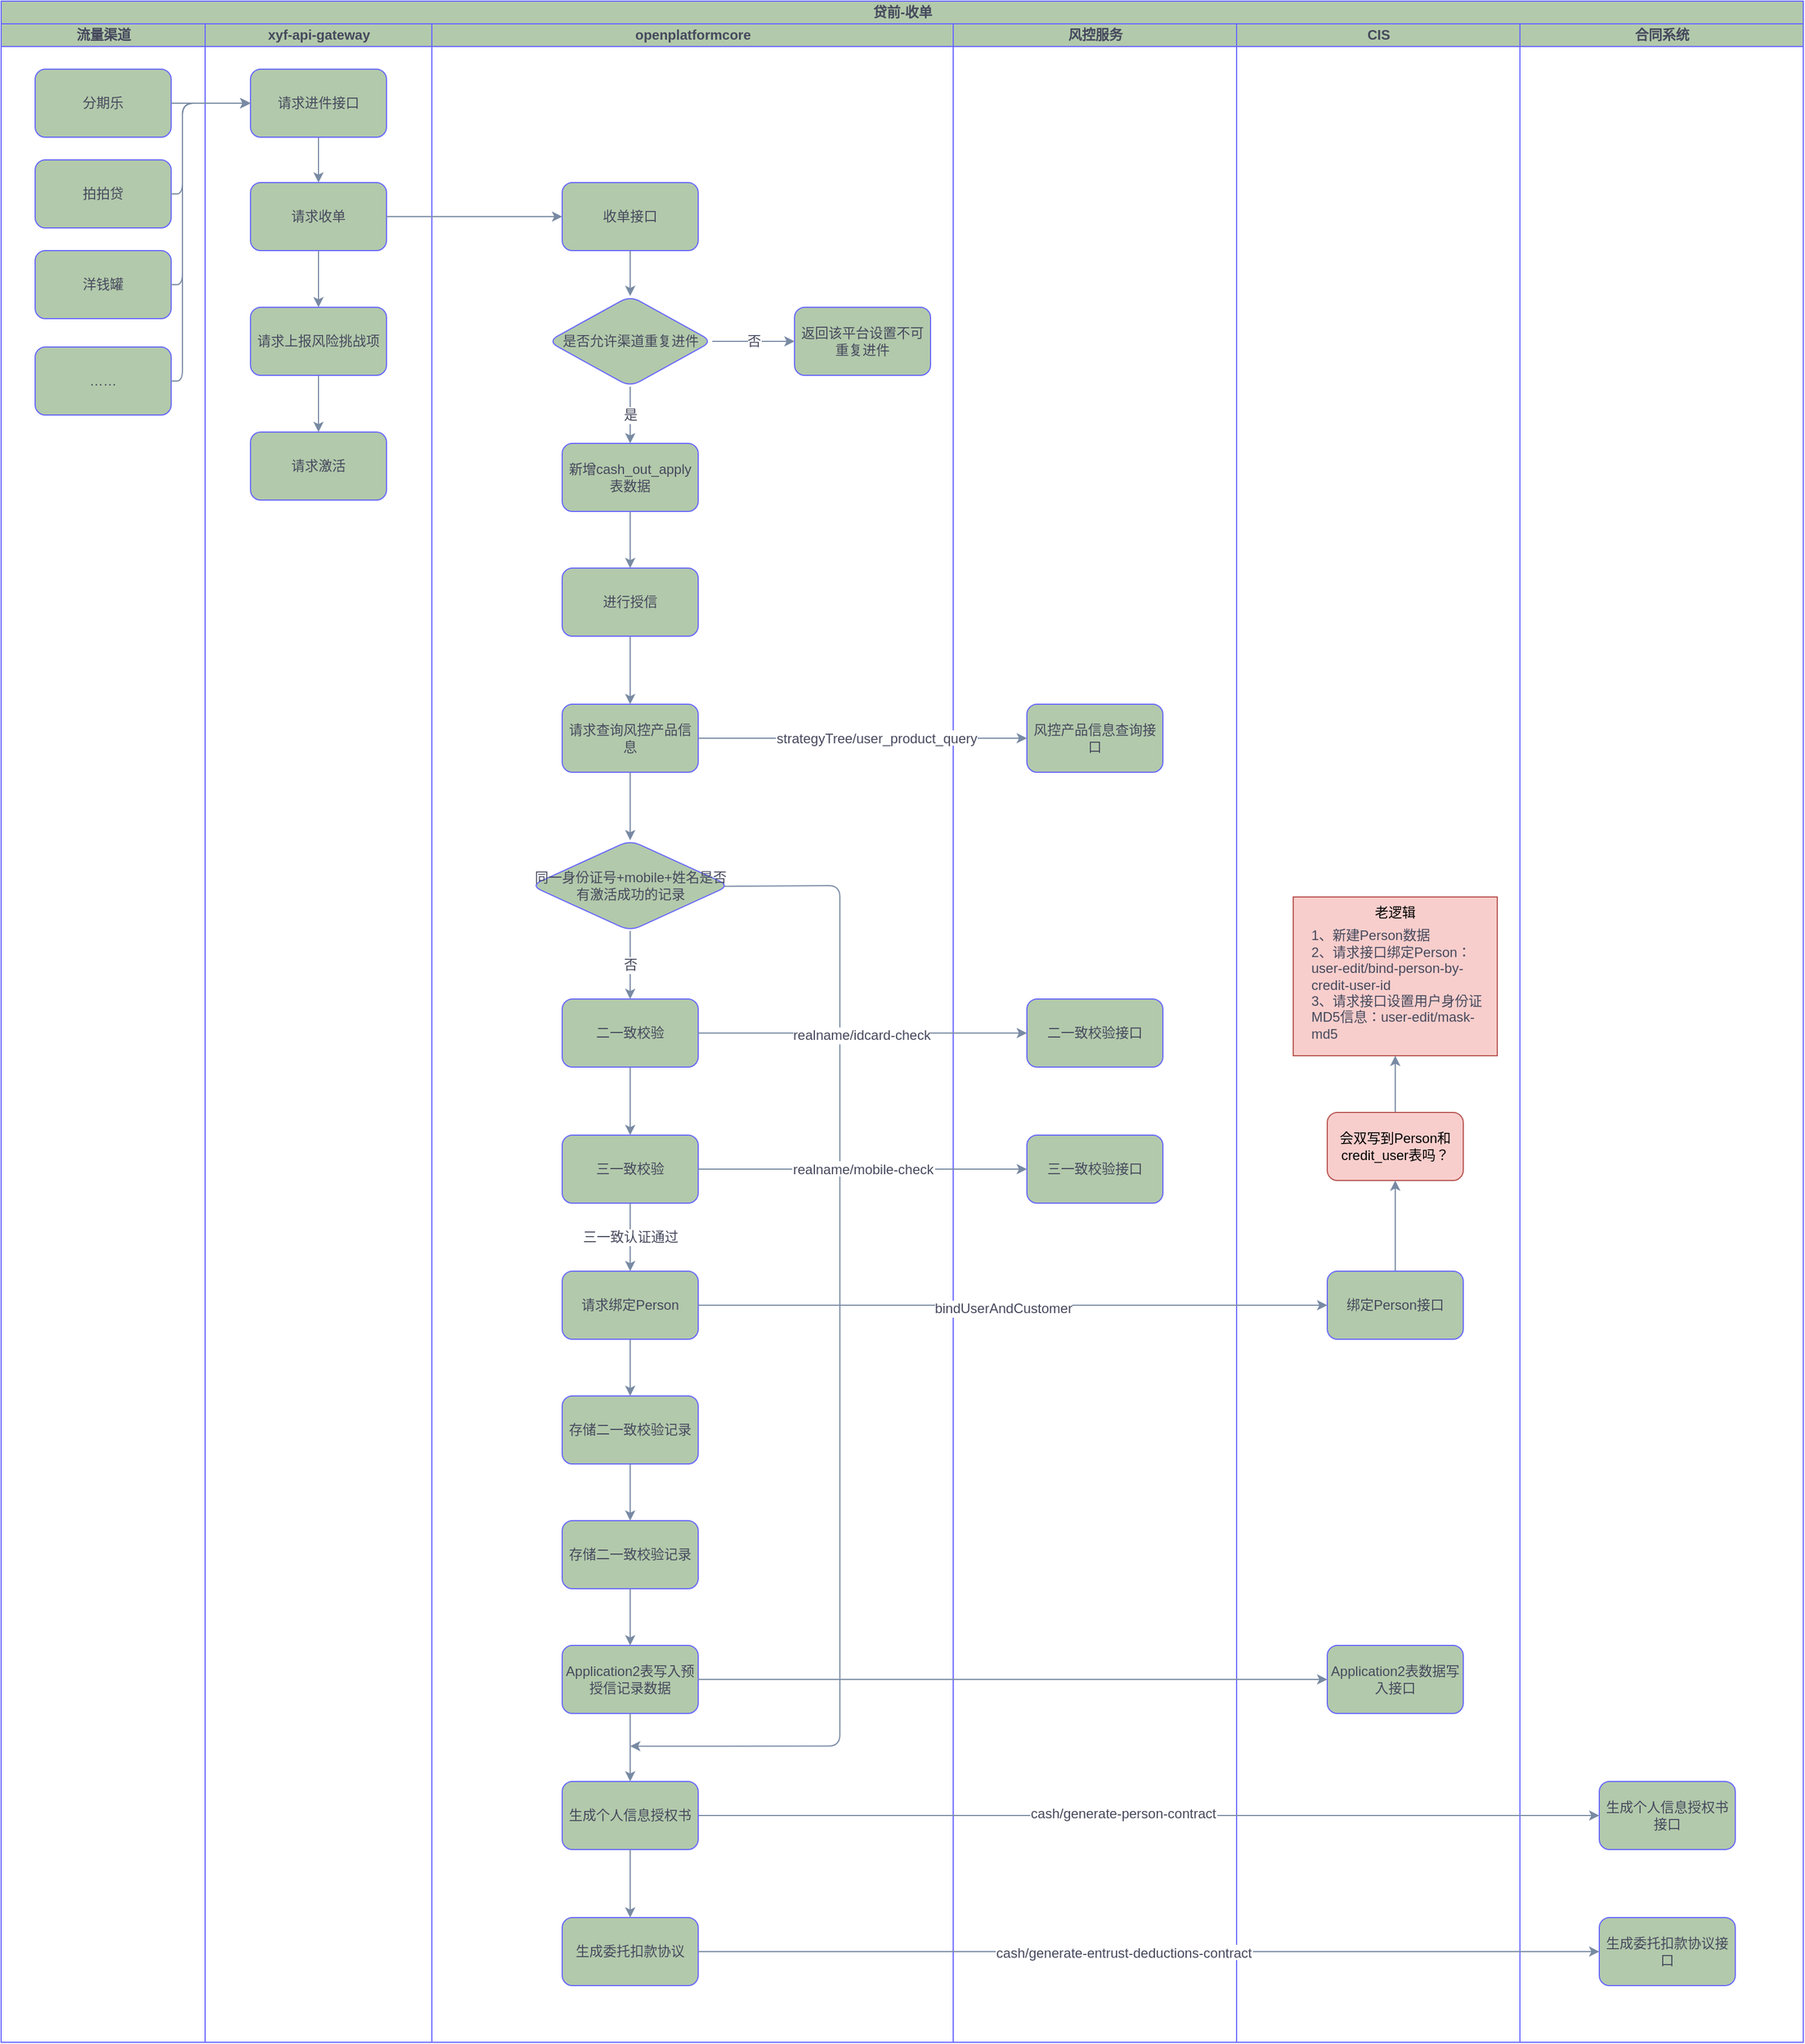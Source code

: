 <mxfile version="23.1.1" type="github">
  <diagram id="prtHgNgQTEPvFCAcTncT" name="Page-1">
    <mxGraphModel dx="1195" dy="634" grid="1" gridSize="10" guides="1" tooltips="1" connect="1" arrows="1" fold="1" page="1" pageScale="1" pageWidth="827" pageHeight="1169" math="0" shadow="0">
      <root>
        <mxCell id="0" />
        <mxCell id="1" parent="0" />
        <mxCell id="uyO0AxVfbgZJURIhpRdT-1" value="贷前-收单" style="swimlane;childLayout=stackLayout;resizeParent=1;resizeParentMax=0;startSize=20;html=1;labelBackgroundColor=none;fillColor=#B2C9AB;strokeColor=#6666FF;fontColor=#46495D;" vertex="1" parent="1">
          <mxGeometry x="160.0" y="220" width="1590" height="1800" as="geometry" />
        </mxCell>
        <mxCell id="uyO0AxVfbgZJURIhpRdT-6" value="流量渠道" style="swimlane;startSize=20;html=1;labelBackgroundColor=none;fillColor=#B2C9AB;strokeColor=#6666FF;fontColor=#46495D;" vertex="1" parent="uyO0AxVfbgZJURIhpRdT-1">
          <mxGeometry y="20" width="180" height="1780" as="geometry" />
        </mxCell>
        <mxCell id="uyO0AxVfbgZJURIhpRdT-7" value="分期乐" style="rounded=1;whiteSpace=wrap;html=1;labelBackgroundColor=none;strokeColor=#6666FF;align=center;verticalAlign=middle;fontFamily=Helvetica;fontSize=12;fontColor=#46495D;startSize=20;fillColor=#B2C9AB;" vertex="1" parent="uyO0AxVfbgZJURIhpRdT-6">
          <mxGeometry x="30.0" y="40" width="120" height="60" as="geometry" />
        </mxCell>
        <mxCell id="uyO0AxVfbgZJURIhpRdT-8" value="拍拍贷" style="rounded=1;whiteSpace=wrap;html=1;labelBackgroundColor=none;strokeColor=#6666FF;align=center;verticalAlign=middle;fontFamily=Helvetica;fontSize=12;fontColor=#46495D;startSize=20;fillColor=#B2C9AB;" vertex="1" parent="uyO0AxVfbgZJURIhpRdT-6">
          <mxGeometry x="30.0" y="120" width="120" height="60" as="geometry" />
        </mxCell>
        <mxCell id="uyO0AxVfbgZJURIhpRdT-9" value="洋钱罐" style="rounded=1;whiteSpace=wrap;html=1;labelBackgroundColor=none;strokeColor=#6666FF;align=center;verticalAlign=middle;fontFamily=Helvetica;fontSize=12;fontColor=#46495D;startSize=20;fillColor=#B2C9AB;" vertex="1" parent="uyO0AxVfbgZJURIhpRdT-6">
          <mxGeometry x="30.0" y="200" width="120" height="60" as="geometry" />
        </mxCell>
        <mxCell id="uyO0AxVfbgZJURIhpRdT-10" value="……" style="rounded=1;whiteSpace=wrap;html=1;labelBackgroundColor=none;strokeColor=#6666FF;align=center;verticalAlign=middle;fontFamily=Helvetica;fontSize=12;fontColor=#46495D;startSize=20;fillColor=#B2C9AB;" vertex="1" parent="uyO0AxVfbgZJURIhpRdT-6">
          <mxGeometry x="30.0" y="285" width="120" height="60" as="geometry" />
        </mxCell>
        <mxCell id="uyO0AxVfbgZJURIhpRdT-2" value="xyf-api-gateway" style="swimlane;startSize=20;html=1;labelBackgroundColor=none;fillColor=#B2C9AB;strokeColor=#6666FF;fontColor=#46495D;" vertex="1" parent="uyO0AxVfbgZJURIhpRdT-1">
          <mxGeometry x="180" y="20" width="200" height="1780" as="geometry" />
        </mxCell>
        <mxCell id="uyO0AxVfbgZJURIhpRdT-19" style="edgeStyle=orthogonalEdgeStyle;shape=connector;curved=0;rounded=1;orthogonalLoop=1;jettySize=auto;html=1;entryX=0.5;entryY=0;entryDx=0;entryDy=0;labelBackgroundColor=default;strokeColor=#788AA3;align=center;verticalAlign=middle;fontFamily=Helvetica;fontSize=12;fontColor=#46495D;endArrow=classic;startSize=20;fillColor=#B2C9AB;" edge="1" parent="uyO0AxVfbgZJURIhpRdT-2" source="uyO0AxVfbgZJURIhpRdT-5" target="uyO0AxVfbgZJURIhpRdT-18">
          <mxGeometry relative="1" as="geometry" />
        </mxCell>
        <mxCell id="uyO0AxVfbgZJURIhpRdT-5" value="请求进件接口" style="rounded=1;whiteSpace=wrap;html=1;labelBackgroundColor=none;strokeColor=#6666FF;align=center;verticalAlign=middle;fontFamily=Helvetica;fontSize=12;fontColor=#46495D;startSize=20;fillColor=#B2C9AB;" vertex="1" parent="uyO0AxVfbgZJURIhpRdT-2">
          <mxGeometry x="40.0" y="40" width="120" height="60" as="geometry" />
        </mxCell>
        <mxCell id="uyO0AxVfbgZJURIhpRdT-23" value="" style="edgeStyle=orthogonalEdgeStyle;shape=connector;curved=0;rounded=1;orthogonalLoop=1;jettySize=auto;html=1;labelBackgroundColor=default;strokeColor=#788AA3;align=center;verticalAlign=middle;fontFamily=Helvetica;fontSize=12;fontColor=#46495D;endArrow=classic;startSize=20;fillColor=#B2C9AB;" edge="1" parent="uyO0AxVfbgZJURIhpRdT-2" source="uyO0AxVfbgZJURIhpRdT-18" target="uyO0AxVfbgZJURIhpRdT-22">
          <mxGeometry relative="1" as="geometry" />
        </mxCell>
        <mxCell id="uyO0AxVfbgZJURIhpRdT-18" value="请求收单" style="rounded=1;whiteSpace=wrap;html=1;labelBackgroundColor=none;strokeColor=#6666FF;align=center;verticalAlign=middle;fontFamily=Helvetica;fontSize=12;fontColor=#46495D;startSize=20;fillColor=#B2C9AB;" vertex="1" parent="uyO0AxVfbgZJURIhpRdT-2">
          <mxGeometry x="40.0" y="140" width="120" height="60" as="geometry" />
        </mxCell>
        <mxCell id="uyO0AxVfbgZJURIhpRdT-25" style="edgeStyle=orthogonalEdgeStyle;shape=connector;curved=0;rounded=1;orthogonalLoop=1;jettySize=auto;html=1;entryX=0.5;entryY=0;entryDx=0;entryDy=0;labelBackgroundColor=default;strokeColor=#788AA3;align=center;verticalAlign=middle;fontFamily=Helvetica;fontSize=12;fontColor=#46495D;endArrow=classic;startSize=20;fillColor=#B2C9AB;" edge="1" parent="uyO0AxVfbgZJURIhpRdT-2" source="uyO0AxVfbgZJURIhpRdT-22" target="uyO0AxVfbgZJURIhpRdT-24">
          <mxGeometry relative="1" as="geometry" />
        </mxCell>
        <mxCell id="uyO0AxVfbgZJURIhpRdT-22" value="请求上报风险挑战项" style="rounded=1;whiteSpace=wrap;html=1;labelBackgroundColor=none;strokeColor=#6666FF;align=center;verticalAlign=middle;fontFamily=Helvetica;fontSize=12;fontColor=#46495D;startSize=20;fillColor=#B2C9AB;" vertex="1" parent="uyO0AxVfbgZJURIhpRdT-2">
          <mxGeometry x="40.0" y="250" width="120" height="60" as="geometry" />
        </mxCell>
        <mxCell id="uyO0AxVfbgZJURIhpRdT-24" value="请求激活" style="rounded=1;whiteSpace=wrap;html=1;labelBackgroundColor=none;strokeColor=#6666FF;align=center;verticalAlign=middle;fontFamily=Helvetica;fontSize=12;fontColor=#46495D;startSize=20;fillColor=#B2C9AB;" vertex="1" parent="uyO0AxVfbgZJURIhpRdT-2">
          <mxGeometry x="40.0" y="360" width="120" height="60" as="geometry" />
        </mxCell>
        <mxCell id="uyO0AxVfbgZJURIhpRdT-3" value="openplatformcore" style="swimlane;startSize=20;html=1;labelBackgroundColor=none;fillColor=#B2C9AB;strokeColor=#6666FF;fontColor=#46495D;" vertex="1" parent="uyO0AxVfbgZJURIhpRdT-1">
          <mxGeometry x="380" y="20" width="460" height="1780" as="geometry" />
        </mxCell>
        <mxCell id="uyO0AxVfbgZJURIhpRdT-27" value="" style="edgeStyle=orthogonalEdgeStyle;shape=connector;curved=0;rounded=1;orthogonalLoop=1;jettySize=auto;html=1;labelBackgroundColor=default;strokeColor=#788AA3;align=center;verticalAlign=middle;fontFamily=Helvetica;fontSize=12;fontColor=#46495D;endArrow=classic;startSize=20;fillColor=#B2C9AB;" edge="1" parent="uyO0AxVfbgZJURIhpRdT-3" source="uyO0AxVfbgZJURIhpRdT-20" target="uyO0AxVfbgZJURIhpRdT-26">
          <mxGeometry relative="1" as="geometry" />
        </mxCell>
        <mxCell id="uyO0AxVfbgZJURIhpRdT-20" value="收单接口" style="rounded=1;whiteSpace=wrap;html=1;labelBackgroundColor=none;strokeColor=#6666FF;align=center;verticalAlign=middle;fontFamily=Helvetica;fontSize=12;fontColor=#46495D;startSize=20;fillColor=#B2C9AB;" vertex="1" parent="uyO0AxVfbgZJURIhpRdT-3">
          <mxGeometry x="115.0" y="140" width="120" height="60" as="geometry" />
        </mxCell>
        <mxCell id="uyO0AxVfbgZJURIhpRdT-29" value="否" style="edgeStyle=orthogonalEdgeStyle;shape=connector;curved=0;rounded=1;orthogonalLoop=1;jettySize=auto;html=1;labelBackgroundColor=default;strokeColor=#788AA3;align=center;verticalAlign=middle;fontFamily=Helvetica;fontSize=12;fontColor=#46495D;endArrow=classic;startSize=20;fillColor=#B2C9AB;" edge="1" parent="uyO0AxVfbgZJURIhpRdT-3" source="uyO0AxVfbgZJURIhpRdT-26" target="uyO0AxVfbgZJURIhpRdT-28">
          <mxGeometry relative="1" as="geometry" />
        </mxCell>
        <mxCell id="uyO0AxVfbgZJURIhpRdT-31" value="是" style="edgeStyle=orthogonalEdgeStyle;shape=connector;curved=0;rounded=1;orthogonalLoop=1;jettySize=auto;html=1;labelBackgroundColor=default;strokeColor=#788AA3;align=center;verticalAlign=middle;fontFamily=Helvetica;fontSize=12;fontColor=#46495D;endArrow=classic;startSize=20;fillColor=#B2C9AB;" edge="1" parent="uyO0AxVfbgZJURIhpRdT-3" source="uyO0AxVfbgZJURIhpRdT-26" target="uyO0AxVfbgZJURIhpRdT-30">
          <mxGeometry relative="1" as="geometry" />
        </mxCell>
        <mxCell id="uyO0AxVfbgZJURIhpRdT-26" value="是否允许渠道重复进件" style="rhombus;whiteSpace=wrap;html=1;fillColor=#B2C9AB;strokeColor=#6666FF;fontColor=#46495D;rounded=1;labelBackgroundColor=none;startSize=20;" vertex="1" parent="uyO0AxVfbgZJURIhpRdT-3">
          <mxGeometry x="102.5" y="240" width="145" height="80" as="geometry" />
        </mxCell>
        <mxCell id="uyO0AxVfbgZJURIhpRdT-28" value="返回该平台设置不可重复进件" style="whiteSpace=wrap;fillColor=#B2C9AB;strokeColor=#6666FF;fontColor=#46495D;rounded=1;labelBackgroundColor=none;startSize=20;" vertex="1" parent="uyO0AxVfbgZJURIhpRdT-3">
          <mxGeometry x="320" y="250" width="120" height="60" as="geometry" />
        </mxCell>
        <mxCell id="uyO0AxVfbgZJURIhpRdT-33" value="" style="edgeStyle=orthogonalEdgeStyle;shape=connector;curved=0;rounded=1;orthogonalLoop=1;jettySize=auto;html=1;labelBackgroundColor=default;strokeColor=#788AA3;align=center;verticalAlign=middle;fontFamily=Helvetica;fontSize=12;fontColor=#46495D;endArrow=classic;startSize=20;fillColor=#B2C9AB;" edge="1" parent="uyO0AxVfbgZJURIhpRdT-3" source="uyO0AxVfbgZJURIhpRdT-30" target="uyO0AxVfbgZJURIhpRdT-32">
          <mxGeometry relative="1" as="geometry" />
        </mxCell>
        <mxCell id="uyO0AxVfbgZJURIhpRdT-30" value="新增cash_out_apply表数据" style="whiteSpace=wrap;html=1;fillColor=#B2C9AB;strokeColor=#6666FF;fontColor=#46495D;rounded=1;labelBackgroundColor=none;startSize=20;" vertex="1" parent="uyO0AxVfbgZJURIhpRdT-3">
          <mxGeometry x="115" y="370" width="120" height="60" as="geometry" />
        </mxCell>
        <mxCell id="uyO0AxVfbgZJURIhpRdT-35" value="" style="edgeStyle=orthogonalEdgeStyle;shape=connector;curved=0;rounded=1;orthogonalLoop=1;jettySize=auto;html=1;labelBackgroundColor=default;strokeColor=#788AA3;align=center;verticalAlign=middle;fontFamily=Helvetica;fontSize=12;fontColor=#46495D;endArrow=classic;startSize=20;fillColor=#B2C9AB;" edge="1" parent="uyO0AxVfbgZJURIhpRdT-3" source="uyO0AxVfbgZJURIhpRdT-32" target="uyO0AxVfbgZJURIhpRdT-34">
          <mxGeometry relative="1" as="geometry" />
        </mxCell>
        <mxCell id="uyO0AxVfbgZJURIhpRdT-32" value="进行授信" style="whiteSpace=wrap;html=1;fillColor=#B2C9AB;strokeColor=#6666FF;fontColor=#46495D;rounded=1;labelBackgroundColor=none;startSize=20;" vertex="1" parent="uyO0AxVfbgZJURIhpRdT-3">
          <mxGeometry x="115" y="480" width="120" height="60" as="geometry" />
        </mxCell>
        <mxCell id="uyO0AxVfbgZJURIhpRdT-42" value="" style="edgeStyle=orthogonalEdgeStyle;shape=connector;curved=0;rounded=1;orthogonalLoop=1;jettySize=auto;html=1;labelBackgroundColor=default;strokeColor=#788AA3;align=center;verticalAlign=middle;fontFamily=Helvetica;fontSize=12;fontColor=#46495D;endArrow=classic;startSize=20;fillColor=#B2C9AB;" edge="1" parent="uyO0AxVfbgZJURIhpRdT-3" source="uyO0AxVfbgZJURIhpRdT-34" target="uyO0AxVfbgZJURIhpRdT-41">
          <mxGeometry relative="1" as="geometry" />
        </mxCell>
        <mxCell id="uyO0AxVfbgZJURIhpRdT-34" value="请求查询风控产品信息" style="whiteSpace=wrap;html=1;fillColor=#B2C9AB;strokeColor=#6666FF;fontColor=#46495D;rounded=1;labelBackgroundColor=none;startSize=20;" vertex="1" parent="uyO0AxVfbgZJURIhpRdT-3">
          <mxGeometry x="115" y="600" width="120" height="60" as="geometry" />
        </mxCell>
        <mxCell id="uyO0AxVfbgZJURIhpRdT-45" value="否" style="edgeStyle=orthogonalEdgeStyle;shape=connector;curved=0;rounded=1;orthogonalLoop=1;jettySize=auto;html=1;labelBackgroundColor=default;strokeColor=#788AA3;align=center;verticalAlign=middle;fontFamily=Helvetica;fontSize=12;fontColor=#46495D;endArrow=classic;startSize=20;fillColor=#B2C9AB;" edge="1" parent="uyO0AxVfbgZJURIhpRdT-3" source="uyO0AxVfbgZJURIhpRdT-41" target="uyO0AxVfbgZJURIhpRdT-44">
          <mxGeometry relative="1" as="geometry" />
        </mxCell>
        <mxCell id="uyO0AxVfbgZJURIhpRdT-86" style="edgeStyle=orthogonalEdgeStyle;shape=connector;curved=0;rounded=1;orthogonalLoop=1;jettySize=auto;html=1;labelBackgroundColor=default;strokeColor=#788AA3;align=center;verticalAlign=middle;fontFamily=Helvetica;fontSize=12;fontColor=#46495D;endArrow=classic;startSize=20;fillColor=#B2C9AB;exitX=0.963;exitY=0.507;exitDx=0;exitDy=0;exitPerimeter=0;" edge="1" parent="uyO0AxVfbgZJURIhpRdT-3" source="uyO0AxVfbgZJURIhpRdT-41">
          <mxGeometry relative="1" as="geometry">
            <mxPoint x="175" y="1518.833" as="targetPoint" />
            <mxPoint x="262.5" y="748" as="sourcePoint" />
            <Array as="points">
              <mxPoint x="262" y="761" />
              <mxPoint x="360" y="760" />
              <mxPoint x="360" y="1519" />
            </Array>
          </mxGeometry>
        </mxCell>
        <mxCell id="uyO0AxVfbgZJURIhpRdT-41" value="同一身份证号+mobile+姓名是否有激活成功的记录" style="rhombus;whiteSpace=wrap;html=1;fillColor=#B2C9AB;strokeColor=#6666FF;fontColor=#46495D;rounded=1;labelBackgroundColor=none;startSize=20;" vertex="1" parent="uyO0AxVfbgZJURIhpRdT-3">
          <mxGeometry x="87.5" y="720" width="175" height="80" as="geometry" />
        </mxCell>
        <mxCell id="uyO0AxVfbgZJURIhpRdT-50" value="" style="edgeStyle=orthogonalEdgeStyle;shape=connector;curved=0;rounded=1;orthogonalLoop=1;jettySize=auto;html=1;labelBackgroundColor=default;strokeColor=#788AA3;align=center;verticalAlign=middle;fontFamily=Helvetica;fontSize=12;fontColor=#46495D;endArrow=classic;startSize=20;fillColor=#B2C9AB;" edge="1" parent="uyO0AxVfbgZJURIhpRdT-3" source="uyO0AxVfbgZJURIhpRdT-44" target="uyO0AxVfbgZJURIhpRdT-49">
          <mxGeometry relative="1" as="geometry" />
        </mxCell>
        <mxCell id="uyO0AxVfbgZJURIhpRdT-44" value="二一致校验" style="whiteSpace=wrap;html=1;fillColor=#B2C9AB;strokeColor=#6666FF;fontColor=#46495D;rounded=1;labelBackgroundColor=none;startSize=20;" vertex="1" parent="uyO0AxVfbgZJURIhpRdT-3">
          <mxGeometry x="115" y="860" width="120" height="60" as="geometry" />
        </mxCell>
        <mxCell id="uyO0AxVfbgZJURIhpRdT-55" value="三一致认证通过" style="edgeStyle=orthogonalEdgeStyle;shape=connector;curved=0;rounded=1;orthogonalLoop=1;jettySize=auto;html=1;labelBackgroundColor=default;strokeColor=#788AA3;align=center;verticalAlign=middle;fontFamily=Helvetica;fontSize=12;fontColor=#46495D;endArrow=classic;startSize=20;fillColor=#B2C9AB;" edge="1" parent="uyO0AxVfbgZJURIhpRdT-3" source="uyO0AxVfbgZJURIhpRdT-49" target="uyO0AxVfbgZJURIhpRdT-54">
          <mxGeometry relative="1" as="geometry" />
        </mxCell>
        <mxCell id="uyO0AxVfbgZJURIhpRdT-49" value="三一致校验" style="whiteSpace=wrap;html=1;fillColor=#B2C9AB;strokeColor=#6666FF;fontColor=#46495D;rounded=1;labelBackgroundColor=none;startSize=20;" vertex="1" parent="uyO0AxVfbgZJURIhpRdT-3">
          <mxGeometry x="115" y="980" width="120" height="60" as="geometry" />
        </mxCell>
        <mxCell id="uyO0AxVfbgZJURIhpRdT-68" value="" style="edgeStyle=orthogonalEdgeStyle;shape=connector;curved=0;rounded=1;orthogonalLoop=1;jettySize=auto;html=1;labelBackgroundColor=default;strokeColor=#788AA3;align=center;verticalAlign=middle;fontFamily=Helvetica;fontSize=12;fontColor=#46495D;endArrow=classic;startSize=20;fillColor=#B2C9AB;" edge="1" parent="uyO0AxVfbgZJURIhpRdT-3" source="uyO0AxVfbgZJURIhpRdT-54" target="uyO0AxVfbgZJURIhpRdT-67">
          <mxGeometry relative="1" as="geometry" />
        </mxCell>
        <mxCell id="uyO0AxVfbgZJURIhpRdT-54" value="请求绑定Person" style="whiteSpace=wrap;html=1;fillColor=#B2C9AB;strokeColor=#6666FF;fontColor=#46495D;rounded=1;labelBackgroundColor=none;startSize=20;" vertex="1" parent="uyO0AxVfbgZJURIhpRdT-3">
          <mxGeometry x="115" y="1100" width="120" height="60" as="geometry" />
        </mxCell>
        <mxCell id="uyO0AxVfbgZJURIhpRdT-70" value="" style="edgeStyle=orthogonalEdgeStyle;shape=connector;curved=0;rounded=1;orthogonalLoop=1;jettySize=auto;html=1;labelBackgroundColor=default;strokeColor=#788AA3;align=center;verticalAlign=middle;fontFamily=Helvetica;fontSize=12;fontColor=#46495D;endArrow=classic;startSize=20;fillColor=#B2C9AB;" edge="1" parent="uyO0AxVfbgZJURIhpRdT-3" source="uyO0AxVfbgZJURIhpRdT-67" target="uyO0AxVfbgZJURIhpRdT-69">
          <mxGeometry relative="1" as="geometry" />
        </mxCell>
        <mxCell id="uyO0AxVfbgZJURIhpRdT-67" value="存储二一致校验记录" style="whiteSpace=wrap;html=1;fillColor=#B2C9AB;strokeColor=#6666FF;fontColor=#46495D;rounded=1;labelBackgroundColor=none;startSize=20;" vertex="1" parent="uyO0AxVfbgZJURIhpRdT-3">
          <mxGeometry x="115" y="1210" width="120" height="60" as="geometry" />
        </mxCell>
        <mxCell id="uyO0AxVfbgZJURIhpRdT-72" value="" style="edgeStyle=orthogonalEdgeStyle;shape=connector;curved=0;rounded=1;orthogonalLoop=1;jettySize=auto;html=1;labelBackgroundColor=default;strokeColor=#788AA3;align=center;verticalAlign=middle;fontFamily=Helvetica;fontSize=12;fontColor=#46495D;endArrow=classic;startSize=20;fillColor=#B2C9AB;" edge="1" parent="uyO0AxVfbgZJURIhpRdT-3" source="uyO0AxVfbgZJURIhpRdT-69" target="uyO0AxVfbgZJURIhpRdT-71">
          <mxGeometry relative="1" as="geometry" />
        </mxCell>
        <mxCell id="uyO0AxVfbgZJURIhpRdT-69" value="存储二一致校验记录" style="whiteSpace=wrap;html=1;fillColor=#B2C9AB;strokeColor=#6666FF;fontColor=#46495D;rounded=1;labelBackgroundColor=none;startSize=20;" vertex="1" parent="uyO0AxVfbgZJURIhpRdT-3">
          <mxGeometry x="115" y="1320" width="120" height="60" as="geometry" />
        </mxCell>
        <mxCell id="uyO0AxVfbgZJURIhpRdT-71" value="Application2表写入预授信记录数据" style="whiteSpace=wrap;fillColor=#B2C9AB;strokeColor=#6666FF;fontColor=#46495D;rounded=1;labelBackgroundColor=none;startSize=20;" vertex="1" parent="uyO0AxVfbgZJURIhpRdT-3">
          <mxGeometry x="115" y="1430" width="120" height="60" as="geometry" />
        </mxCell>
        <mxCell id="uyO0AxVfbgZJURIhpRdT-4" value="风控服务" style="swimlane;startSize=20;html=1;labelBackgroundColor=none;fillColor=#B2C9AB;strokeColor=#6666FF;fontColor=#46495D;rounded=0;" vertex="1" parent="uyO0AxVfbgZJURIhpRdT-1">
          <mxGeometry x="840" y="20" width="250" height="1780" as="geometry" />
        </mxCell>
        <mxCell id="uyO0AxVfbgZJURIhpRdT-36" value="风控产品信息查询接口" style="whiteSpace=wrap;html=1;fillColor=#B2C9AB;strokeColor=#6666FF;fontColor=#46495D;rounded=1;labelBackgroundColor=none;startSize=20;" vertex="1" parent="uyO0AxVfbgZJURIhpRdT-4">
          <mxGeometry x="65" y="600" width="120" height="60" as="geometry" />
        </mxCell>
        <mxCell id="uyO0AxVfbgZJURIhpRdT-46" value="二一致校验接口" style="whiteSpace=wrap;html=1;fillColor=#B2C9AB;strokeColor=#6666FF;fontColor=#46495D;rounded=1;labelBackgroundColor=none;startSize=20;" vertex="1" parent="uyO0AxVfbgZJURIhpRdT-4">
          <mxGeometry x="65" y="860" width="120" height="60" as="geometry" />
        </mxCell>
        <mxCell id="uyO0AxVfbgZJURIhpRdT-51" value="三一致校验接口" style="whiteSpace=wrap;html=1;fillColor=#B2C9AB;strokeColor=#6666FF;fontColor=#46495D;rounded=1;labelBackgroundColor=none;startSize=20;" vertex="1" parent="uyO0AxVfbgZJURIhpRdT-4">
          <mxGeometry x="65" y="980" width="120" height="60" as="geometry" />
        </mxCell>
        <mxCell id="uyO0AxVfbgZJURIhpRdT-56" value="CIS" style="swimlane;startSize=20;html=1;labelBackgroundColor=none;fillColor=#B2C9AB;strokeColor=#6666FF;fontColor=#46495D;rounded=0;" vertex="1" parent="uyO0AxVfbgZJURIhpRdT-1">
          <mxGeometry x="1090" y="20" width="250" height="1780" as="geometry" />
        </mxCell>
        <mxCell id="uyO0AxVfbgZJURIhpRdT-61" value="" style="edgeStyle=orthogonalEdgeStyle;shape=connector;curved=0;rounded=1;orthogonalLoop=1;jettySize=auto;html=1;labelBackgroundColor=default;strokeColor=#788AA3;align=center;verticalAlign=middle;fontFamily=Helvetica;fontSize=12;fontColor=#46495D;endArrow=classic;startSize=20;fillColor=#B2C9AB;" edge="1" parent="uyO0AxVfbgZJURIhpRdT-56" source="uyO0AxVfbgZJURIhpRdT-57" target="uyO0AxVfbgZJURIhpRdT-60">
          <mxGeometry relative="1" as="geometry" />
        </mxCell>
        <mxCell id="uyO0AxVfbgZJURIhpRdT-57" value="绑定Person接口" style="whiteSpace=wrap;html=1;fillColor=#B2C9AB;strokeColor=#6666FF;fontColor=#46495D;rounded=1;labelBackgroundColor=none;startSize=20;" vertex="1" parent="uyO0AxVfbgZJURIhpRdT-56">
          <mxGeometry x="80" y="1100" width="120" height="60" as="geometry" />
        </mxCell>
        <mxCell id="uyO0AxVfbgZJURIhpRdT-66" style="edgeStyle=orthogonalEdgeStyle;shape=connector;curved=0;rounded=1;orthogonalLoop=1;jettySize=auto;html=1;entryX=0.5;entryY=1;entryDx=0;entryDy=0;labelBackgroundColor=default;strokeColor=#788AA3;align=center;verticalAlign=middle;fontFamily=Helvetica;fontSize=12;fontColor=#46495D;endArrow=classic;startSize=20;fillColor=#B2C9AB;" edge="1" parent="uyO0AxVfbgZJURIhpRdT-56" source="uyO0AxVfbgZJURIhpRdT-60" target="uyO0AxVfbgZJURIhpRdT-65">
          <mxGeometry relative="1" as="geometry" />
        </mxCell>
        <mxCell id="uyO0AxVfbgZJURIhpRdT-60" value="会双写到Person和credit_user表吗？" style="whiteSpace=wrap;html=1;fillColor=#f8cecc;strokeColor=#b85450;rounded=1;labelBackgroundColor=none;startSize=20;" vertex="1" parent="uyO0AxVfbgZJURIhpRdT-56">
          <mxGeometry x="80" y="960" width="120" height="60" as="geometry" />
        </mxCell>
        <mxCell id="uyO0AxVfbgZJURIhpRdT-65" value="老逻辑" style="rounded=0;whiteSpace=wrap;html=1;labelBackgroundColor=none;strokeColor=#b85450;align=center;verticalAlign=top;fontFamily=Helvetica;fontSize=12;startSize=20;fillColor=#f8cecc;horizontal=1;" vertex="1" parent="uyO0AxVfbgZJURIhpRdT-56">
          <mxGeometry x="50" y="770" width="180" height="140" as="geometry" />
        </mxCell>
        <mxCell id="uyO0AxVfbgZJURIhpRdT-63" value="&#xa;1、新建Person数据&#xa;2、请求接口绑定Person：user-edit/bind-person-by-credit-user-id&#xa;3、请求接口设置用户身份证MD5信息：user-edit/mask-md5" style="text;strokeColor=none;fillColor=none;align=left;verticalAlign=middle;whiteSpace=wrap;rounded=0;fontSize=12;fontFamily=Helvetica;fontColor=#46495D;" vertex="1" parent="uyO0AxVfbgZJURIhpRdT-56">
          <mxGeometry x="63.75" y="790" width="152.5" height="100" as="geometry" />
        </mxCell>
        <mxCell id="uyO0AxVfbgZJURIhpRdT-73" value="Application2表数据写入接口" style="whiteSpace=wrap;html=1;fillColor=#B2C9AB;strokeColor=#6666FF;fontColor=#46495D;rounded=1;labelBackgroundColor=none;startSize=20;" vertex="1" parent="uyO0AxVfbgZJURIhpRdT-56">
          <mxGeometry x="80" y="1430" width="120" height="60" as="geometry" />
        </mxCell>
        <mxCell id="uyO0AxVfbgZJURIhpRdT-75" value="合同系统" style="swimlane;startSize=20;html=1;labelBackgroundColor=none;fillColor=#B2C9AB;strokeColor=#6666FF;fontColor=#46495D;rounded=0;" vertex="1" parent="uyO0AxVfbgZJURIhpRdT-1">
          <mxGeometry x="1340" y="20" width="250" height="1780" as="geometry" />
        </mxCell>
        <mxCell id="uyO0AxVfbgZJURIhpRdT-78" value="生成个人信息授权书接口" style="whiteSpace=wrap;fillColor=#B2C9AB;strokeColor=#6666FF;fontColor=#46495D;rounded=1;labelBackgroundColor=none;startSize=20;" vertex="1" parent="uyO0AxVfbgZJURIhpRdT-75">
          <mxGeometry x="70" y="1550" width="120" height="60" as="geometry" />
        </mxCell>
        <mxCell id="uyO0AxVfbgZJURIhpRdT-79" value="" style="edgeStyle=orthogonalEdgeStyle;shape=connector;curved=0;rounded=1;orthogonalLoop=1;jettySize=auto;html=1;labelBackgroundColor=default;strokeColor=#788AA3;align=center;verticalAlign=middle;fontFamily=Helvetica;fontSize=12;fontColor=#46495D;endArrow=classic;startSize=20;fillColor=#B2C9AB;" edge="1" parent="uyO0AxVfbgZJURIhpRdT-75" source="uyO0AxVfbgZJURIhpRdT-76" target="uyO0AxVfbgZJURIhpRdT-78">
          <mxGeometry relative="1" as="geometry" />
        </mxCell>
        <mxCell id="uyO0AxVfbgZJURIhpRdT-80" value="cash/generate-person-contract" style="edgeLabel;align=center;verticalAlign=middle;resizable=0;points=[];fontSize=12;fontFamily=Helvetica;fontColor=#46495D;" vertex="1" connectable="0" parent="uyO0AxVfbgZJURIhpRdT-79">
          <mxGeometry x="-0.109" y="3" relative="1" as="geometry">
            <mxPoint x="21" as="offset" />
          </mxGeometry>
        </mxCell>
        <mxCell id="uyO0AxVfbgZJURIhpRdT-76" value="生成个人信息授权书" style="whiteSpace=wrap;fillColor=#B2C9AB;strokeColor=#6666FF;fontColor=#46495D;rounded=1;labelBackgroundColor=none;startSize=20;" vertex="1" parent="uyO0AxVfbgZJURIhpRdT-75">
          <mxGeometry x="-845" y="1550" width="120" height="60" as="geometry" />
        </mxCell>
        <mxCell id="uyO0AxVfbgZJURIhpRdT-81" value="生成委托扣款协议" style="whiteSpace=wrap;fillColor=#B2C9AB;strokeColor=#6666FF;fontColor=#46495D;rounded=1;labelBackgroundColor=none;startSize=20;" vertex="1" parent="uyO0AxVfbgZJURIhpRdT-75">
          <mxGeometry x="-845" y="1670" width="120" height="60" as="geometry" />
        </mxCell>
        <mxCell id="uyO0AxVfbgZJURIhpRdT-82" value="" style="edgeStyle=orthogonalEdgeStyle;shape=connector;curved=0;rounded=1;orthogonalLoop=1;jettySize=auto;html=1;labelBackgroundColor=default;strokeColor=#788AA3;align=center;verticalAlign=middle;fontFamily=Helvetica;fontSize=12;fontColor=#46495D;endArrow=classic;startSize=20;fillColor=#B2C9AB;" edge="1" parent="uyO0AxVfbgZJURIhpRdT-75" source="uyO0AxVfbgZJURIhpRdT-76" target="uyO0AxVfbgZJURIhpRdT-81">
          <mxGeometry relative="1" as="geometry" />
        </mxCell>
        <mxCell id="uyO0AxVfbgZJURIhpRdT-83" value="生成委托扣款协议接口" style="whiteSpace=wrap;fillColor=#B2C9AB;strokeColor=#6666FF;fontColor=#46495D;rounded=1;labelBackgroundColor=none;startSize=20;" vertex="1" parent="uyO0AxVfbgZJURIhpRdT-75">
          <mxGeometry x="70" y="1670" width="120" height="60" as="geometry" />
        </mxCell>
        <mxCell id="uyO0AxVfbgZJURIhpRdT-84" value="" style="edgeStyle=orthogonalEdgeStyle;shape=connector;curved=0;rounded=1;orthogonalLoop=1;jettySize=auto;html=1;labelBackgroundColor=default;strokeColor=#788AA3;align=center;verticalAlign=middle;fontFamily=Helvetica;fontSize=12;fontColor=#46495D;endArrow=classic;startSize=20;fillColor=#B2C9AB;" edge="1" parent="uyO0AxVfbgZJURIhpRdT-75" source="uyO0AxVfbgZJURIhpRdT-81" target="uyO0AxVfbgZJURIhpRdT-83">
          <mxGeometry relative="1" as="geometry" />
        </mxCell>
        <mxCell id="uyO0AxVfbgZJURIhpRdT-85" value="cash/generate-entrust-deductions-contract" style="edgeLabel;align=center;verticalAlign=middle;resizable=0;points=[];fontSize=12;fontFamily=Helvetica;fontColor=#46495D;" vertex="1" connectable="0" parent="uyO0AxVfbgZJURIhpRdT-84">
          <mxGeometry x="-0.161" y="-3" relative="1" as="geometry">
            <mxPoint x="42" y="-3" as="offset" />
          </mxGeometry>
        </mxCell>
        <mxCell id="uyO0AxVfbgZJURIhpRdT-11" style="edgeStyle=orthogonalEdgeStyle;rounded=0;orthogonalLoop=1;jettySize=auto;html=1;entryX=0;entryY=0.5;entryDx=0;entryDy=0;strokeColor=#788AA3;fontFamily=Helvetica;fontSize=12;fontColor=#46495D;startSize=20;fillColor=#B2C9AB;" edge="1" parent="uyO0AxVfbgZJURIhpRdT-1" source="uyO0AxVfbgZJURIhpRdT-7" target="uyO0AxVfbgZJURIhpRdT-5">
          <mxGeometry relative="1" as="geometry" />
        </mxCell>
        <mxCell id="uyO0AxVfbgZJURIhpRdT-15" style="edgeStyle=orthogonalEdgeStyle;shape=connector;curved=0;rounded=1;orthogonalLoop=1;jettySize=auto;html=1;entryX=0;entryY=0.5;entryDx=0;entryDy=0;labelBackgroundColor=default;strokeColor=#788AA3;align=center;verticalAlign=middle;fontFamily=Helvetica;fontSize=12;fontColor=#46495D;endArrow=classic;startSize=20;fillColor=#B2C9AB;" edge="1" parent="uyO0AxVfbgZJURIhpRdT-1" source="uyO0AxVfbgZJURIhpRdT-8" target="uyO0AxVfbgZJURIhpRdT-5">
          <mxGeometry relative="1" as="geometry">
            <Array as="points">
              <mxPoint x="160" y="170" />
              <mxPoint x="160" y="90" />
            </Array>
          </mxGeometry>
        </mxCell>
        <mxCell id="uyO0AxVfbgZJURIhpRdT-16" style="edgeStyle=orthogonalEdgeStyle;shape=connector;curved=0;rounded=1;orthogonalLoop=1;jettySize=auto;html=1;entryX=0;entryY=0.5;entryDx=0;entryDy=0;labelBackgroundColor=default;strokeColor=#788AA3;align=center;verticalAlign=middle;fontFamily=Helvetica;fontSize=12;fontColor=#46495D;endArrow=classic;startSize=20;fillColor=#B2C9AB;" edge="1" parent="uyO0AxVfbgZJURIhpRdT-1" source="uyO0AxVfbgZJURIhpRdT-9" target="uyO0AxVfbgZJURIhpRdT-5">
          <mxGeometry relative="1" as="geometry">
            <Array as="points">
              <mxPoint x="160" y="250" />
              <mxPoint x="160" y="90" />
            </Array>
          </mxGeometry>
        </mxCell>
        <mxCell id="uyO0AxVfbgZJURIhpRdT-17" style="edgeStyle=orthogonalEdgeStyle;shape=connector;curved=0;rounded=1;orthogonalLoop=1;jettySize=auto;html=1;entryX=0;entryY=0.5;entryDx=0;entryDy=0;labelBackgroundColor=default;strokeColor=#788AA3;align=center;verticalAlign=middle;fontFamily=Helvetica;fontSize=12;fontColor=#46495D;endArrow=classic;startSize=20;fillColor=#B2C9AB;" edge="1" parent="uyO0AxVfbgZJURIhpRdT-1" source="uyO0AxVfbgZJURIhpRdT-10" target="uyO0AxVfbgZJURIhpRdT-5">
          <mxGeometry relative="1" as="geometry">
            <Array as="points">
              <mxPoint x="160" y="335" />
              <mxPoint x="160" y="90" />
            </Array>
          </mxGeometry>
        </mxCell>
        <mxCell id="uyO0AxVfbgZJURIhpRdT-21" style="edgeStyle=orthogonalEdgeStyle;shape=connector;curved=0;rounded=1;orthogonalLoop=1;jettySize=auto;html=1;entryX=0;entryY=0.5;entryDx=0;entryDy=0;labelBackgroundColor=default;strokeColor=#788AA3;align=center;verticalAlign=middle;fontFamily=Helvetica;fontSize=12;fontColor=#46495D;endArrow=classic;startSize=20;fillColor=#B2C9AB;" edge="1" parent="uyO0AxVfbgZJURIhpRdT-1" source="uyO0AxVfbgZJURIhpRdT-18" target="uyO0AxVfbgZJURIhpRdT-20">
          <mxGeometry relative="1" as="geometry" />
        </mxCell>
        <mxCell id="uyO0AxVfbgZJURIhpRdT-37" style="edgeStyle=orthogonalEdgeStyle;shape=connector;curved=0;rounded=1;orthogonalLoop=1;jettySize=auto;html=1;entryX=0;entryY=0.5;entryDx=0;entryDy=0;labelBackgroundColor=default;strokeColor=#788AA3;align=center;verticalAlign=middle;fontFamily=Helvetica;fontSize=12;fontColor=#46495D;endArrow=classic;startSize=20;fillColor=#B2C9AB;" edge="1" parent="uyO0AxVfbgZJURIhpRdT-1" source="uyO0AxVfbgZJURIhpRdT-34" target="uyO0AxVfbgZJURIhpRdT-36">
          <mxGeometry relative="1" as="geometry" />
        </mxCell>
        <mxCell id="uyO0AxVfbgZJURIhpRdT-38" value="strategyTree/user_product_query" style="edgeLabel;align=center;verticalAlign=middle;resizable=0;points=[];fontSize=12;fontFamily=Helvetica;fontColor=#46495D;" vertex="1" connectable="0" parent="uyO0AxVfbgZJURIhpRdT-37">
          <mxGeometry x="0.086" y="-2" relative="1" as="geometry">
            <mxPoint y="-3" as="offset" />
          </mxGeometry>
        </mxCell>
        <mxCell id="uyO0AxVfbgZJURIhpRdT-47" style="edgeStyle=orthogonalEdgeStyle;shape=connector;curved=0;rounded=1;orthogonalLoop=1;jettySize=auto;html=1;entryX=0;entryY=0.5;entryDx=0;entryDy=0;labelBackgroundColor=default;strokeColor=#788AA3;align=center;verticalAlign=middle;fontFamily=Helvetica;fontSize=12;fontColor=#46495D;endArrow=classic;startSize=20;fillColor=#B2C9AB;" edge="1" parent="uyO0AxVfbgZJURIhpRdT-1" source="uyO0AxVfbgZJURIhpRdT-44" target="uyO0AxVfbgZJURIhpRdT-46">
          <mxGeometry relative="1" as="geometry" />
        </mxCell>
        <mxCell id="uyO0AxVfbgZJURIhpRdT-48" value="realname/idcard-check" style="edgeLabel;html=1;align=center;verticalAlign=middle;resizable=0;points=[];fontSize=12;fontFamily=Helvetica;fontColor=#46495D;" vertex="1" connectable="0" parent="uyO0AxVfbgZJURIhpRdT-47">
          <mxGeometry x="-0.011" y="-2" relative="1" as="geometry">
            <mxPoint as="offset" />
          </mxGeometry>
        </mxCell>
        <mxCell id="uyO0AxVfbgZJURIhpRdT-52" value="" style="edgeStyle=orthogonalEdgeStyle;shape=connector;curved=0;rounded=1;orthogonalLoop=1;jettySize=auto;html=1;labelBackgroundColor=default;strokeColor=#788AA3;align=center;verticalAlign=middle;fontFamily=Helvetica;fontSize=12;fontColor=#46495D;endArrow=classic;startSize=20;fillColor=#B2C9AB;" edge="1" parent="uyO0AxVfbgZJURIhpRdT-1" source="uyO0AxVfbgZJURIhpRdT-49" target="uyO0AxVfbgZJURIhpRdT-51">
          <mxGeometry relative="1" as="geometry" />
        </mxCell>
        <mxCell id="uyO0AxVfbgZJURIhpRdT-53" value="realname/mobile-check" style="edgeLabel;align=center;verticalAlign=middle;resizable=0;points=[];fontSize=12;fontFamily=Helvetica;fontColor=#46495D;" vertex="1" connectable="0" parent="uyO0AxVfbgZJURIhpRdT-52">
          <mxGeometry x="-0.184" y="1" relative="1" as="geometry">
            <mxPoint x="27" as="offset" />
          </mxGeometry>
        </mxCell>
        <mxCell id="uyO0AxVfbgZJURIhpRdT-58" style="edgeStyle=orthogonalEdgeStyle;shape=connector;curved=0;rounded=1;orthogonalLoop=1;jettySize=auto;html=1;entryX=0;entryY=0.5;entryDx=0;entryDy=0;labelBackgroundColor=default;strokeColor=#788AA3;align=center;verticalAlign=middle;fontFamily=Helvetica;fontSize=12;fontColor=#46495D;endArrow=classic;startSize=20;fillColor=#B2C9AB;" edge="1" parent="uyO0AxVfbgZJURIhpRdT-1" source="uyO0AxVfbgZJURIhpRdT-54" target="uyO0AxVfbgZJURIhpRdT-57">
          <mxGeometry relative="1" as="geometry" />
        </mxCell>
        <mxCell id="uyO0AxVfbgZJURIhpRdT-59" value="bindUserAndCustomer" style="edgeLabel;html=1;align=center;verticalAlign=middle;resizable=0;points=[];fontSize=12;fontFamily=Helvetica;fontColor=#46495D;" vertex="1" connectable="0" parent="uyO0AxVfbgZJURIhpRdT-58">
          <mxGeometry x="-0.033" y="-3" relative="1" as="geometry">
            <mxPoint as="offset" />
          </mxGeometry>
        </mxCell>
        <mxCell id="uyO0AxVfbgZJURIhpRdT-74" style="edgeStyle=orthogonalEdgeStyle;shape=connector;curved=0;rounded=1;orthogonalLoop=1;jettySize=auto;html=1;entryX=0;entryY=0.5;entryDx=0;entryDy=0;labelBackgroundColor=default;strokeColor=#788AA3;align=center;verticalAlign=middle;fontFamily=Helvetica;fontSize=12;fontColor=#46495D;endArrow=classic;startSize=20;fillColor=#B2C9AB;" edge="1" parent="uyO0AxVfbgZJURIhpRdT-1" source="uyO0AxVfbgZJURIhpRdT-71" target="uyO0AxVfbgZJURIhpRdT-73">
          <mxGeometry relative="1" as="geometry" />
        </mxCell>
        <mxCell id="uyO0AxVfbgZJURIhpRdT-77" value="" style="edgeStyle=orthogonalEdgeStyle;shape=connector;curved=0;rounded=1;orthogonalLoop=1;jettySize=auto;html=1;labelBackgroundColor=default;strokeColor=#788AA3;align=center;verticalAlign=middle;fontFamily=Helvetica;fontSize=12;fontColor=#46495D;endArrow=classic;startSize=20;fillColor=#B2C9AB;" edge="1" parent="uyO0AxVfbgZJURIhpRdT-1" source="uyO0AxVfbgZJURIhpRdT-71" target="uyO0AxVfbgZJURIhpRdT-76">
          <mxGeometry relative="1" as="geometry" />
        </mxCell>
      </root>
    </mxGraphModel>
  </diagram>
</mxfile>
